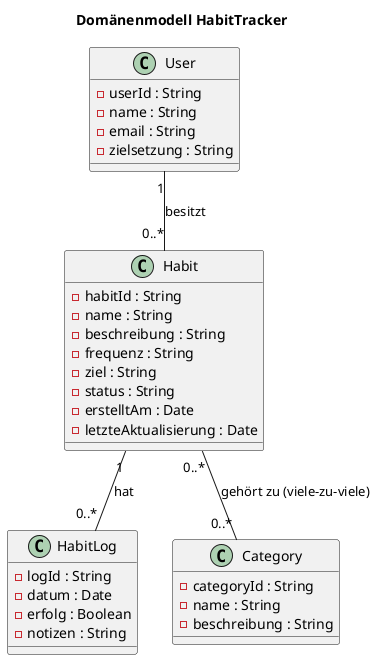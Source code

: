 @startuml
title Domänenmodell HabitTracker

class User {
  - userId : String
  - name : String
  - email : String
  - zielsetzung : String
}

class Habit {
  - habitId : String
  - name : String
  - beschreibung : String
  - frequenz : String
  - ziel : String
  - status : String
  - erstelltAm : Date
  - letzteAktualisierung : Date
}

class HabitLog {
  - logId : String
  - datum : Date
  - erfolg : Boolean
  - notizen : String
}

class Category {
  - categoryId : String
  - name : String
  - beschreibung : String
}

' Beziehungen
User "1" -- "0..*" Habit : besitzt
Habit "1" -- "0..*" HabitLog : hat
Habit "0..*" -- "0..*" Category : gehört zu (viele-zu-viele)

@enduml